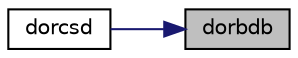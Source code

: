 digraph "dorbdb"
{
 // LATEX_PDF_SIZE
  edge [fontname="Helvetica",fontsize="10",labelfontname="Helvetica",labelfontsize="10"];
  node [fontname="Helvetica",fontsize="10",shape=record];
  rankdir="RL";
  Node1 [label="dorbdb",height=0.2,width=0.4,color="black", fillcolor="grey75", style="filled", fontcolor="black",tooltip="DORBDB"];
  Node1 -> Node2 [dir="back",color="midnightblue",fontsize="10",style="solid",fontname="Helvetica"];
  Node2 [label="dorcsd",height=0.2,width=0.4,color="black", fillcolor="white", style="filled",URL="$dorcsd_8f.html#a36c8c415a8b62b6f501ce5a99b69bfb1",tooltip="DORCSD"];
}

